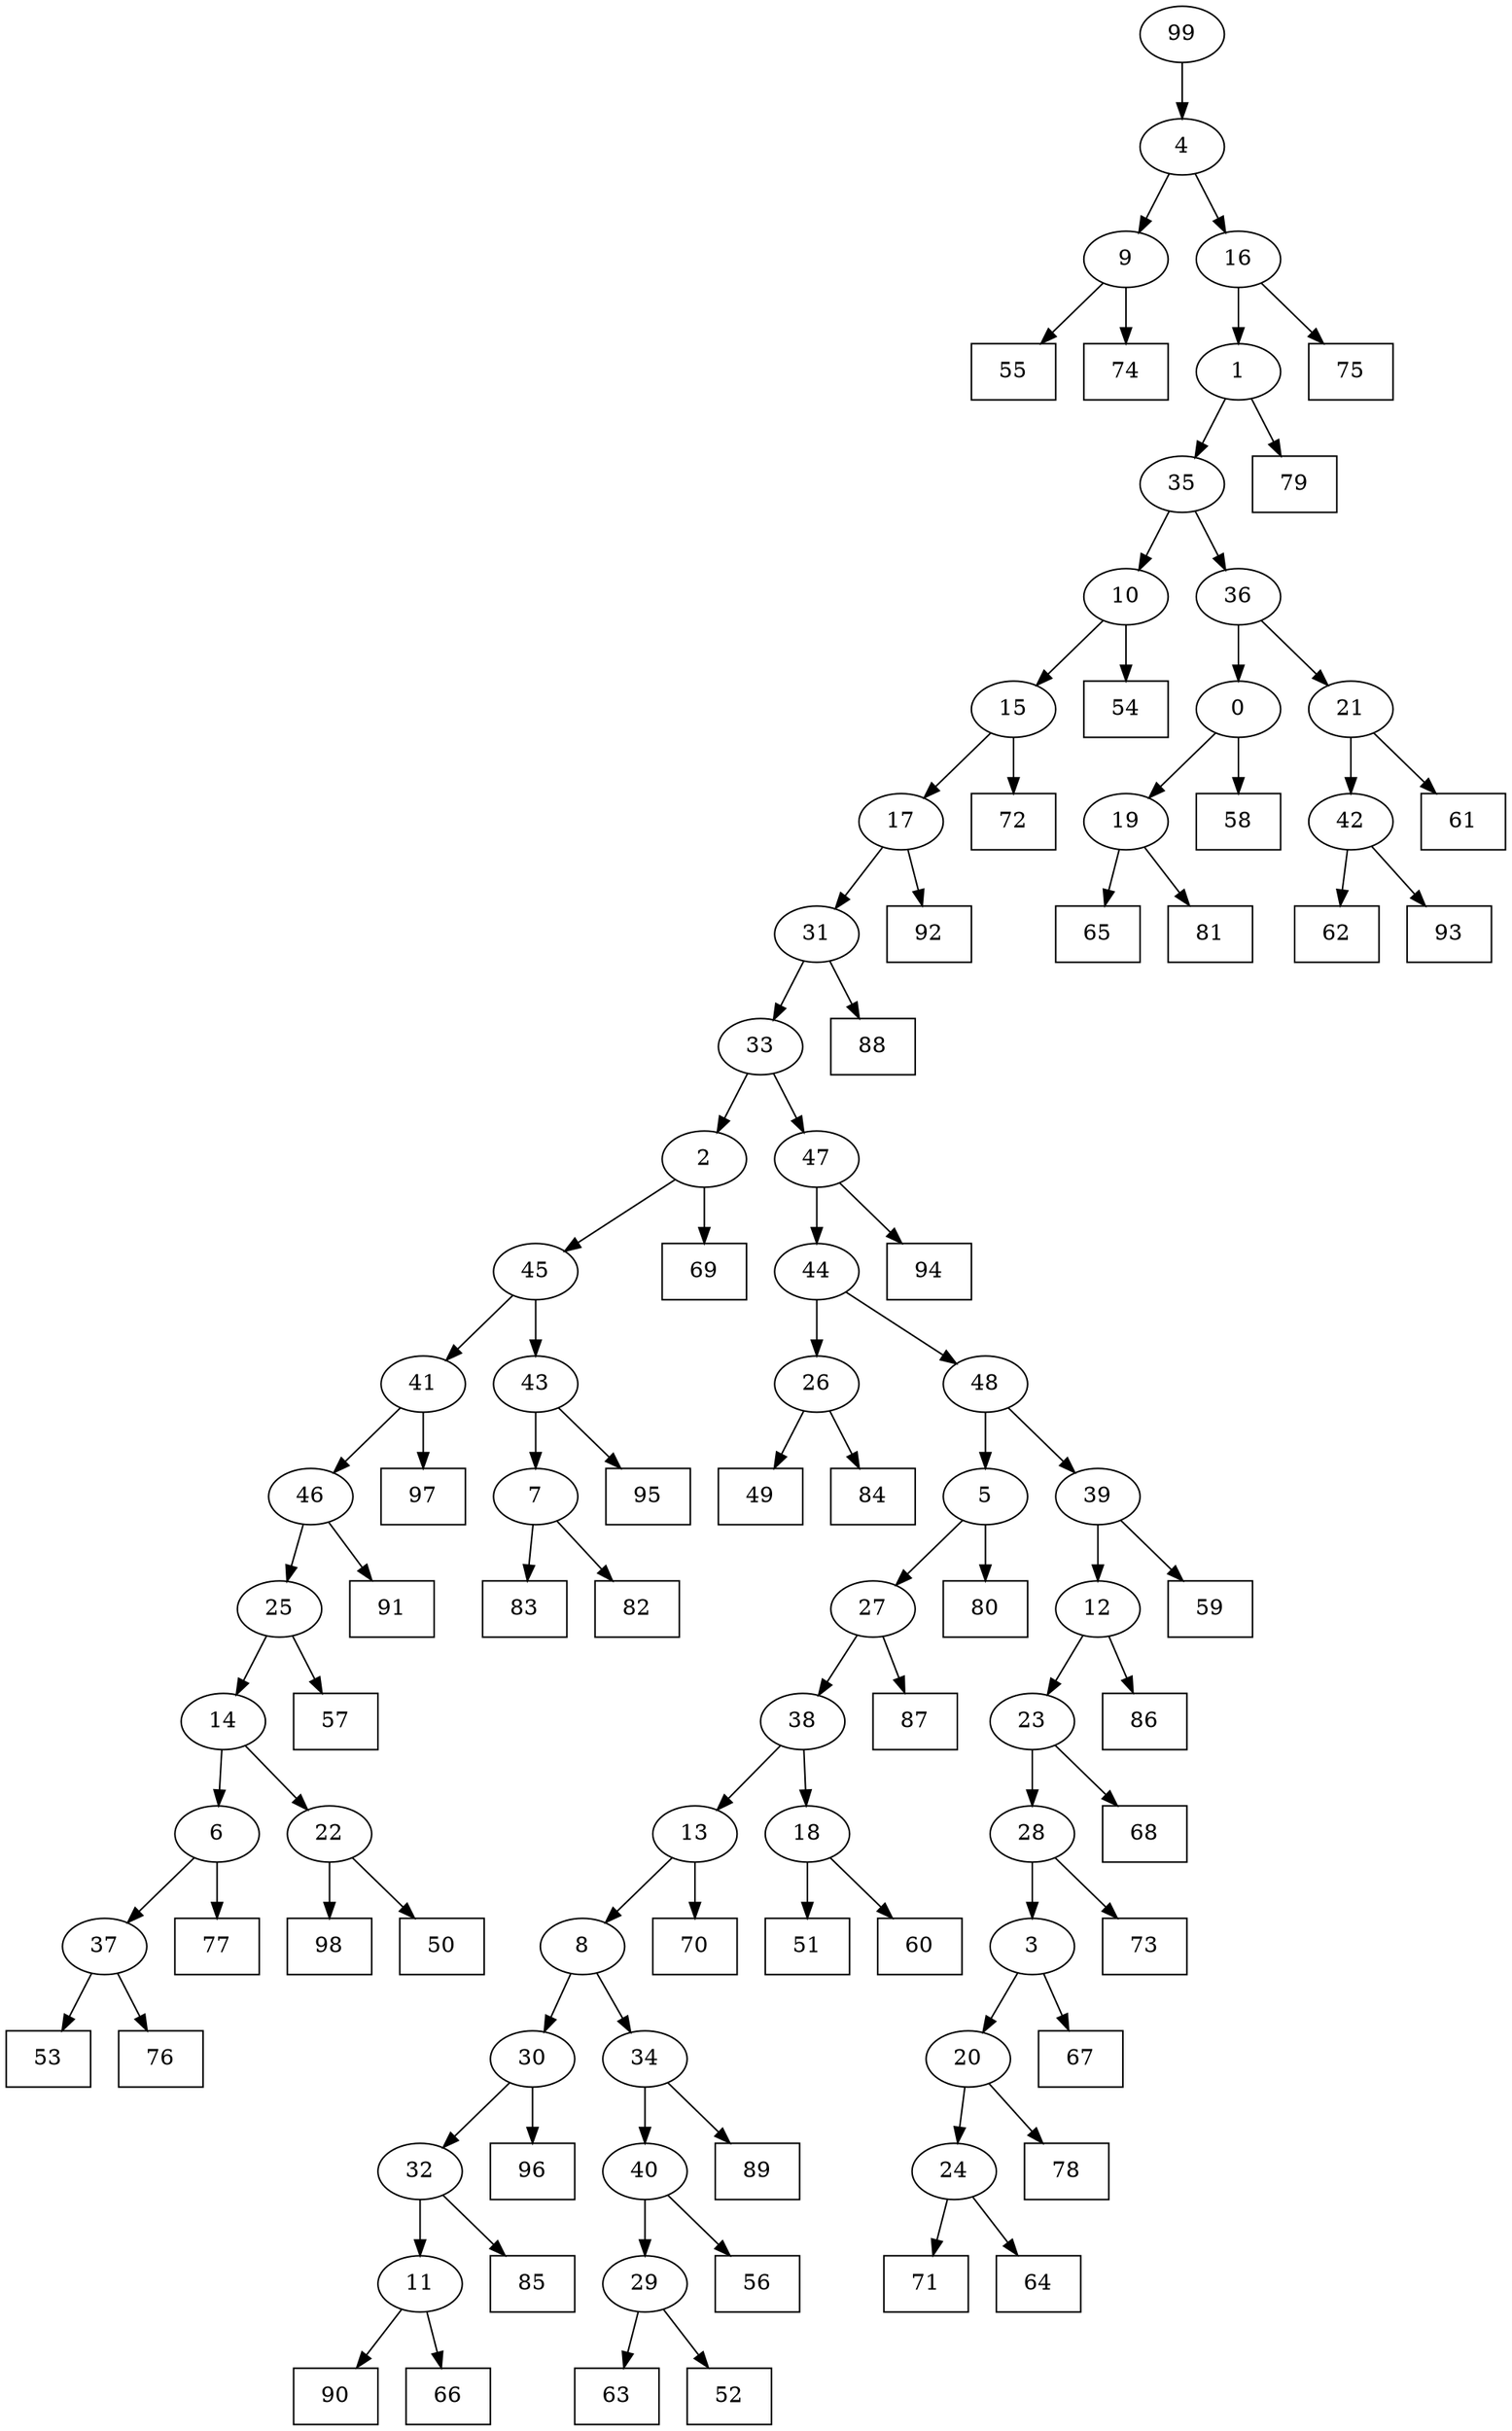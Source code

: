 digraph G {
0[label="0"];
1[label="1"];
2[label="2"];
3[label="3"];
4[label="4"];
5[label="5"];
6[label="6"];
7[label="7"];
8[label="8"];
9[label="9"];
10[label="10"];
11[label="11"];
12[label="12"];
13[label="13"];
14[label="14"];
15[label="15"];
16[label="16"];
17[label="17"];
18[label="18"];
19[label="19"];
20[label="20"];
21[label="21"];
22[label="22"];
23[label="23"];
24[label="24"];
25[label="25"];
26[label="26"];
27[label="27"];
28[label="28"];
29[label="29"];
30[label="30"];
31[label="31"];
32[label="32"];
33[label="33"];
34[label="34"];
35[label="35"];
36[label="36"];
37[label="37"];
38[label="38"];
39[label="39"];
40[label="40"];
41[label="41"];
42[label="42"];
43[label="43"];
44[label="44"];
45[label="45"];
46[label="46"];
47[label="47"];
48[label="48"];
49[shape=box,label="62"];
50[shape=box,label="86"];
51[shape=box,label="89"];
52[shape=box,label="65"];
53[shape=box,label="90"];
54[shape=box,label="83"];
55[shape=box,label="72"];
56[shape=box,label="70"];
57[shape=box,label="63"];
58[shape=box,label="49"];
59[shape=box,label="57"];
60[shape=box,label="77"];
61[shape=box,label="79"];
62[shape=box,label="98"];
63[shape=box,label="84"];
64[shape=box,label="66"];
65[shape=box,label="53"];
66[shape=box,label="51"];
67[shape=box,label="94"];
68[shape=box,label="69"];
69[shape=box,label="55"];
70[shape=box,label="81"];
71[shape=box,label="96"];
72[shape=box,label="71"];
73[shape=box,label="67"];
74[shape=box,label="76"];
75[shape=box,label="59"];
76[shape=box,label="50"];
77[shape=box,label="61"];
78[shape=box,label="52"];
79[shape=box,label="87"];
80[shape=box,label="54"];
81[shape=box,label="58"];
82[shape=box,label="60"];
83[shape=box,label="74"];
84[shape=box,label="56"];
85[shape=box,label="97"];
86[shape=box,label="78"];
87[shape=box,label="95"];
88[shape=box,label="82"];
89[shape=box,label="75"];
90[shape=box,label="88"];
91[shape=box,label="64"];
92[shape=box,label="68"];
93[shape=box,label="80"];
94[shape=box,label="91"];
95[shape=box,label="92"];
96[shape=box,label="73"];
97[shape=box,label="93"];
98[shape=box,label="85"];
99[label="99"];
31->90 ;
20->86 ;
27->79 ;
9->69 ;
24->91 ;
1->61 ;
22->76 ;
24->72 ;
47->67 ;
39->75 ;
21->42 ;
4->9 ;
9->83 ;
17->95 ;
45->41 ;
46->94 ;
48->5 ;
10->15 ;
25->14 ;
15->55 ;
16->89 ;
32->11 ;
2->68 ;
15->17 ;
18->82 ;
20->24 ;
17->31 ;
12->23 ;
23->92 ;
14->6 ;
13->8 ;
5->27 ;
27->38 ;
42->97 ;
3->20 ;
48->39 ;
41->85 ;
11->53 ;
26->58 ;
43->87 ;
26->63 ;
37->74 ;
36->21 ;
21->77 ;
11->64 ;
3->73 ;
44->48 ;
6->60 ;
41->46 ;
5->93 ;
34->40 ;
35->36 ;
0->81 ;
30->32 ;
44->26 ;
29->78 ;
14->22 ;
22->62 ;
29->57 ;
19->70 ;
31->33 ;
33->2 ;
36->0 ;
47->44 ;
16->1 ;
1->35 ;
33->47 ;
38->18 ;
18->66 ;
35->10 ;
19->52 ;
8->34 ;
34->51 ;
10->80 ;
8->30 ;
30->71 ;
40->84 ;
2->45 ;
45->43 ;
38->13 ;
13->56 ;
40->29 ;
28->3 ;
42->49 ;
39->12 ;
12->50 ;
43->7 ;
7->88 ;
0->19 ;
25->59 ;
32->98 ;
6->37 ;
37->65 ;
7->54 ;
99->4 ;
4->16 ;
46->25 ;
23->28 ;
28->96 ;
}
